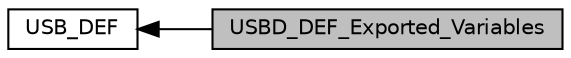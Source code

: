 digraph "USBD_DEF_Exported_Variables"
{
  edge [fontname="Helvetica",fontsize="10",labelfontname="Helvetica",labelfontsize="10"];
  node [fontname="Helvetica",fontsize="10",shape=record];
  rankdir=LR;
  Node0 [label="USBD_DEF_Exported_Variables",height=0.2,width=0.4,color="black", fillcolor="grey75", style="filled", fontcolor="black"];
  Node1 [label="USB_DEF",height=0.2,width=0.4,color="black", fillcolor="white", style="filled",URL="$group___u_s_b___d_e_f.html",tooltip="general defines for the usb device library file "];
  Node1->Node0 [shape=plaintext, dir="back", style="solid"];
}
